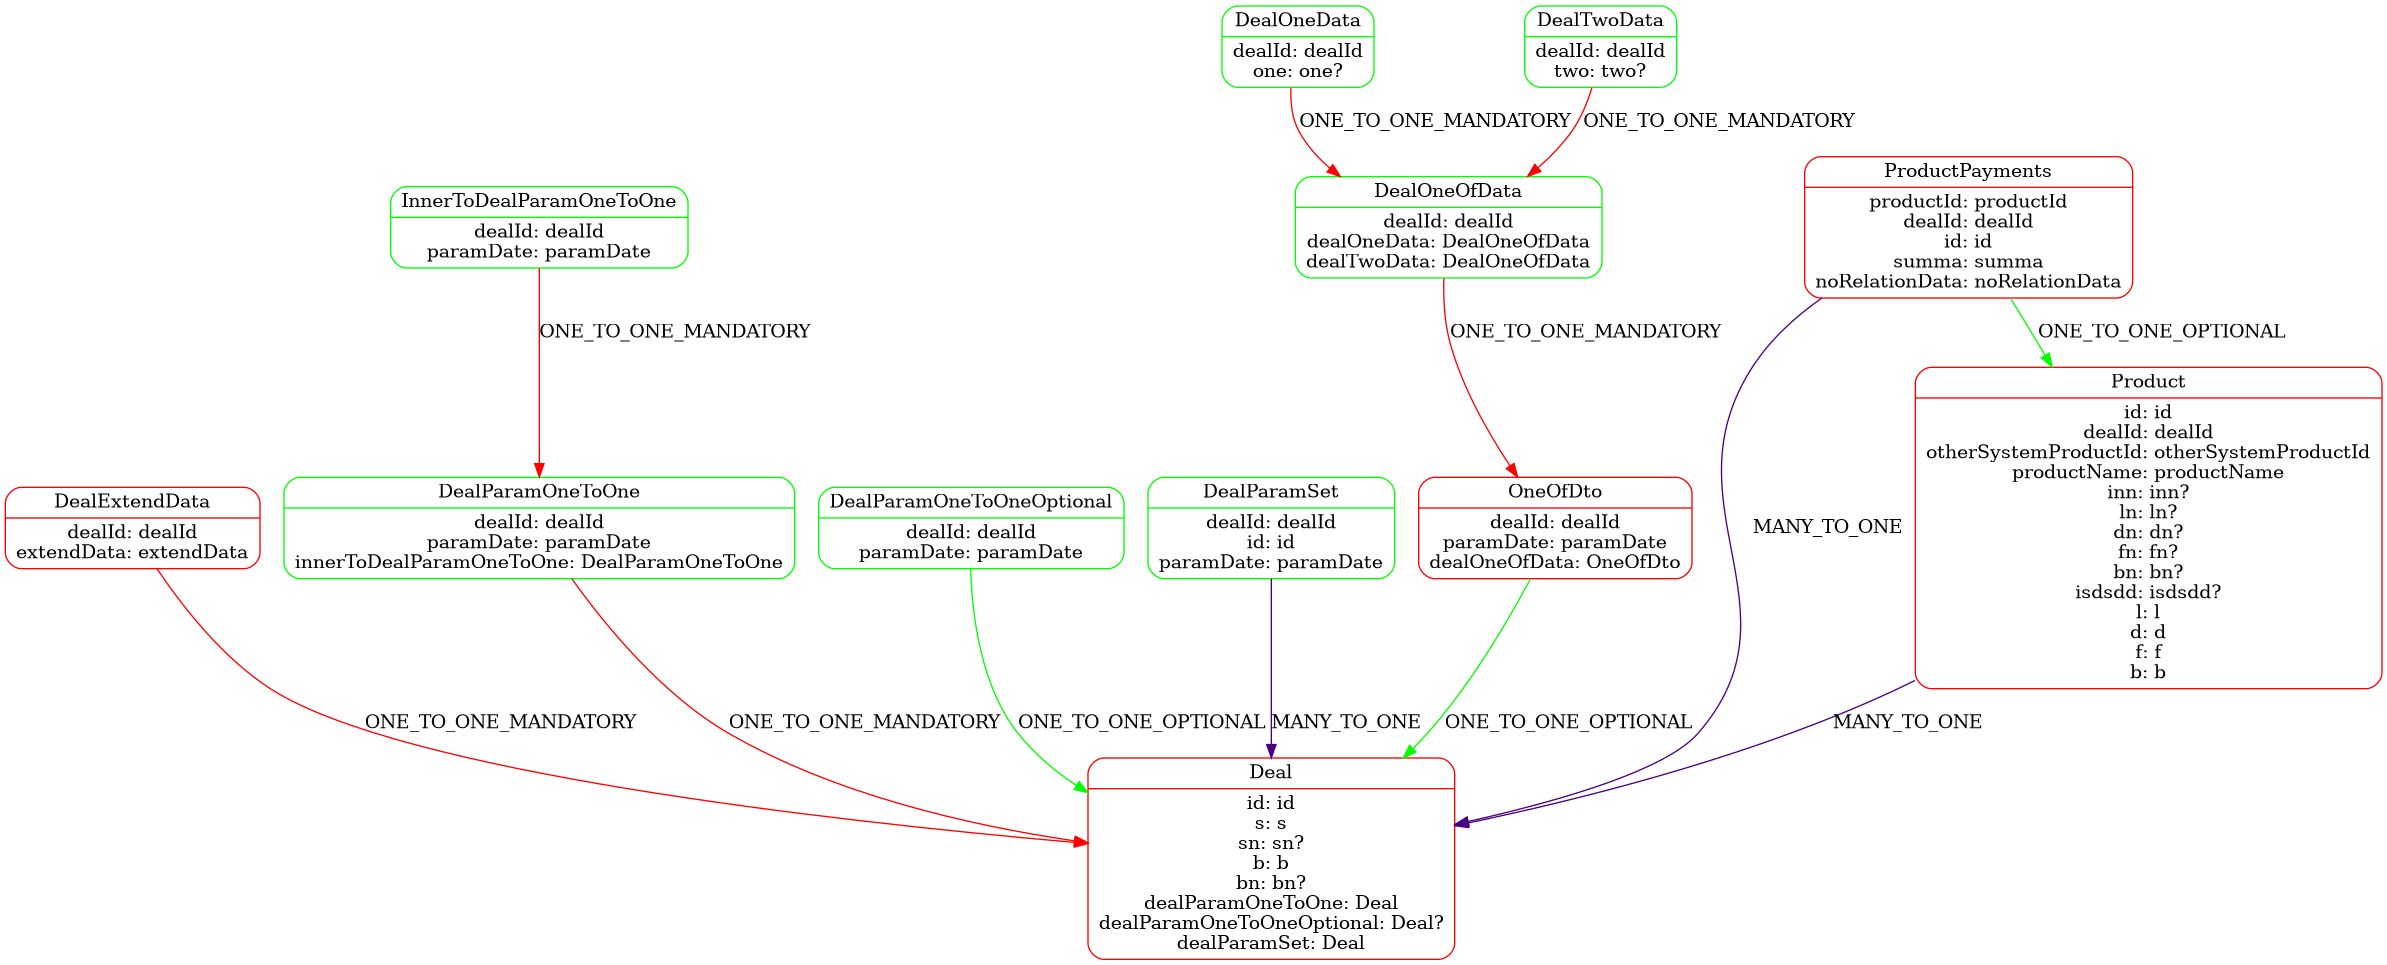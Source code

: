 @startuml
digraph dfd{
	node[shape=record]
Deal [label="{<f0> Deal|<f1> id: id\ns: s\nsn: sn?\nb: b\nbn: bn?\ndealParamOneToOne: Deal\ndealParamOneToOneOptional: Deal?\ndealParamSet: Deal }" shape=Mrecord color=Red];
DealExtendData [label="{<f0> DealExtendData|<f1> dealId: dealId\nextendData: extendData }" shape=Mrecord color=Red];
DealOneData [label="{<f0> DealOneData|<f1> dealId: dealId\none: one? }" shape=Mrecord color=Green];
DealOneOfData [label="{<f0> DealOneOfData|<f1> dealId: dealId\ndealOneData: DealOneOfData\ndealTwoData: DealOneOfData }" shape=Mrecord color=Green];
DealParamOneToOne [label="{<f0> DealParamOneToOne|<f1> dealId: dealId\nparamDate: paramDate\ninnerToDealParamOneToOne: DealParamOneToOne }" shape=Mrecord color=Green];
DealParamOneToOneOptional [label="{<f0> DealParamOneToOneOptional|<f1> dealId: dealId\nparamDate: paramDate }" shape=Mrecord color=Green];
DealParamSet [label="{<f0> DealParamSet|<f1> dealId: dealId\nid: id\nparamDate: paramDate }" shape=Mrecord color=Green];
DealTwoData [label="{<f0> DealTwoData|<f1> dealId: dealId\ntwo: two? }" shape=Mrecord color=Green];
InnerToDealParamOneToOne [label="{<f0> InnerToDealParamOneToOne|<f1> dealId: dealId\nparamDate: paramDate }" shape=Mrecord color=Green];
OneOfDto [label="{<f0> OneOfDto|<f1> dealId: dealId\nparamDate: paramDate\ndealOneOfData: OneOfDto }" shape=Mrecord color=Red];
Product [label="{<f0> Product|<f1> id: id\ndealId: dealId\notherSystemProductId: otherSystemProductId\nproductName: productName\ninn: inn?\nln: ln?\ndn: dn?\nfn: fn?\nbn: bn?\nisdsdd: isdsdd?\nl: l\nd: d\nf: f\nb: b }" shape=Mrecord color=Red];
ProductPayments [label="{<f0> ProductPayments|<f1> productId: productId\ndealId: dealId\nid: id\nsumma: summa\nnoRelationData: noRelationData }" shape=Mrecord color=Red];

DealExtendData -> Deal[label="ONE_TO_ONE_MANDATORY" color=Red];
DealOneData -> DealOneOfData[label="ONE_TO_ONE_MANDATORY" color=Red];
DealOneOfData -> OneOfDto[label="ONE_TO_ONE_MANDATORY" color=Red];
DealParamOneToOneOptional -> Deal[label="ONE_TO_ONE_OPTIONAL" color=Green];
DealParamOneToOne -> Deal[label="ONE_TO_ONE_MANDATORY" color=Red];
DealParamSet -> Deal[label="MANY_TO_ONE" color=Indigo];
DealTwoData -> DealOneOfData[label="ONE_TO_ONE_MANDATORY" color=Red];
InnerToDealParamOneToOne -> DealParamOneToOne[label="ONE_TO_ONE_MANDATORY" color=Red];
OneOfDto -> Deal[label="ONE_TO_ONE_OPTIONAL" color=Green];
ProductPayments -> Deal[label="MANY_TO_ONE" color=Indigo];
ProductPayments -> Product[label="ONE_TO_ONE_OPTIONAL" color=Green];
Product -> Deal[label="MANY_TO_ONE" color=Indigo];

}
@enduml
